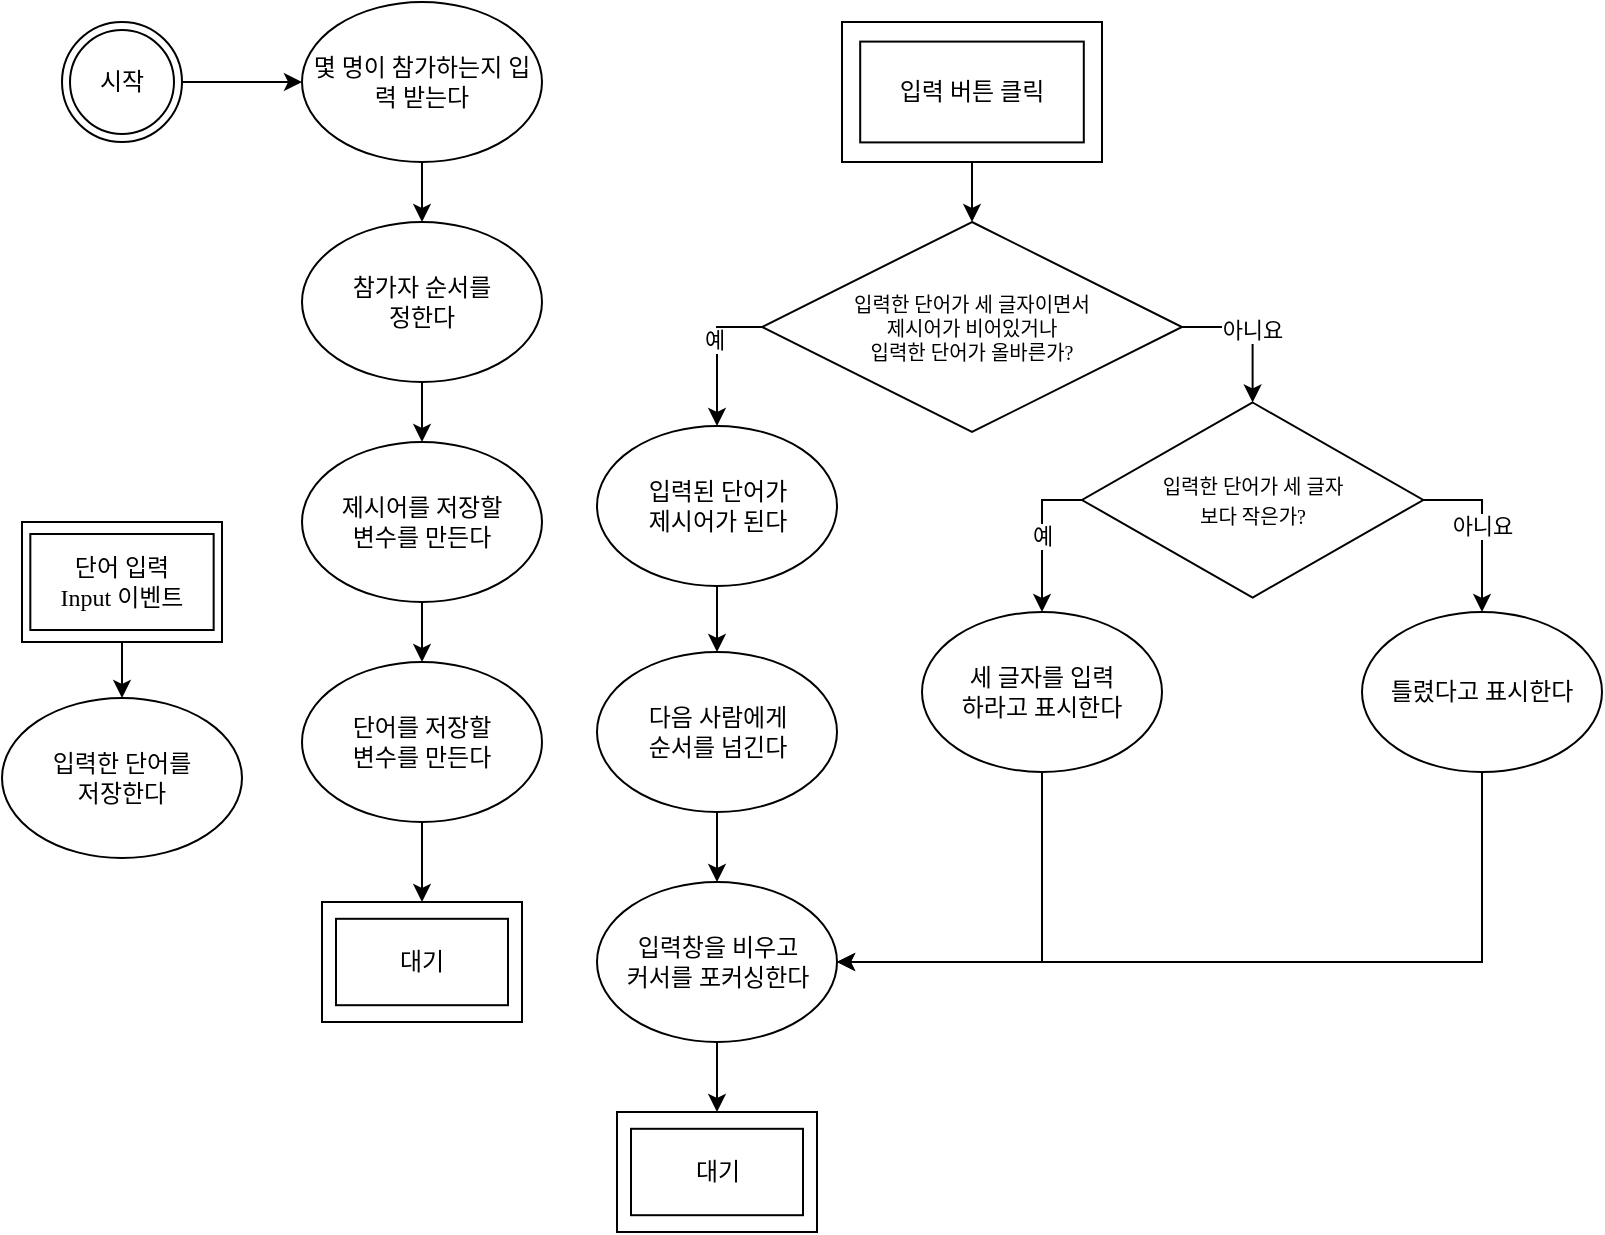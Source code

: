 <mxfile version="21.0.6" type="device"><diagram id="C5RBs43oDa-KdzZeNtuy" name="Page-1"><mxGraphModel dx="1434" dy="796" grid="1" gridSize="10" guides="1" tooltips="1" connect="1" arrows="1" fold="1" page="1" pageScale="1" pageWidth="827" pageHeight="1169" math="0" shadow="0"><root><mxCell id="WIyWlLk6GJQsqaUBKTNV-0"/><mxCell id="WIyWlLk6GJQsqaUBKTNV-1" parent="WIyWlLk6GJQsqaUBKTNV-0"/><mxCell id="xyioT-6ymK6-H9YoSSwF-36" style="edgeStyle=orthogonalEdgeStyle;rounded=0;orthogonalLoop=1;jettySize=auto;html=1;exitX=1;exitY=0.5;exitDx=0;exitDy=0;entryX=0;entryY=0.5;entryDx=0;entryDy=0;fontFamily=Verdana;" parent="WIyWlLk6GJQsqaUBKTNV-1" source="xyioT-6ymK6-H9YoSSwF-5" target="xyioT-6ymK6-H9YoSSwF-16" edge="1"><mxGeometry relative="1" as="geometry"/></mxCell><mxCell id="xyioT-6ymK6-H9YoSSwF-5" value="&lt;font&gt;시작&lt;/font&gt;" style="ellipse;shape=doubleEllipse;html=1;dashed=0;whiteSpace=wrap;aspect=fixed;fontFamily=Verdana;" parent="WIyWlLk6GJQsqaUBKTNV-1" vertex="1"><mxGeometry x="70" y="40" width="60" height="60" as="geometry"/></mxCell><mxCell id="xyioT-6ymK6-H9YoSSwF-37" style="edgeStyle=orthogonalEdgeStyle;rounded=0;orthogonalLoop=1;jettySize=auto;html=1;exitX=0.5;exitY=1;exitDx=0;exitDy=0;entryX=0.5;entryY=0;entryDx=0;entryDy=0;fontFamily=Verdana;" parent="WIyWlLk6GJQsqaUBKTNV-1" source="xyioT-6ymK6-H9YoSSwF-16" target="xyioT-6ymK6-H9YoSSwF-17" edge="1"><mxGeometry relative="1" as="geometry"/></mxCell><mxCell id="xyioT-6ymK6-H9YoSSwF-16" value="&lt;font&gt;몇 명이 참가하는지 입력 받는다&lt;/font&gt;" style="ellipse;whiteSpace=wrap;html=1;align=center;fontFamily=Verdana;" parent="WIyWlLk6GJQsqaUBKTNV-1" vertex="1"><mxGeometry x="190" y="30" width="120" height="80" as="geometry"/></mxCell><mxCell id="xyioT-6ymK6-H9YoSSwF-38" value="" style="edgeStyle=orthogonalEdgeStyle;rounded=0;orthogonalLoop=1;jettySize=auto;html=1;fontFamily=Verdana;" parent="WIyWlLk6GJQsqaUBKTNV-1" source="xyioT-6ymK6-H9YoSSwF-17" target="xyioT-6ymK6-H9YoSSwF-18" edge="1"><mxGeometry relative="1" as="geometry"/></mxCell><mxCell id="xyioT-6ymK6-H9YoSSwF-17" value="&lt;font&gt;참가자 순서를 &lt;br&gt;정한다&lt;/font&gt;" style="ellipse;whiteSpace=wrap;html=1;fontFamily=Verdana;" parent="WIyWlLk6GJQsqaUBKTNV-1" vertex="1"><mxGeometry x="190" y="140" width="120" height="80" as="geometry"/></mxCell><mxCell id="xyioT-6ymK6-H9YoSSwF-39" value="" style="edgeStyle=orthogonalEdgeStyle;rounded=0;orthogonalLoop=1;jettySize=auto;html=1;fontFamily=Verdana;" parent="WIyWlLk6GJQsqaUBKTNV-1" source="xyioT-6ymK6-H9YoSSwF-18" target="xyioT-6ymK6-H9YoSSwF-29" edge="1"><mxGeometry relative="1" as="geometry"/></mxCell><mxCell id="xyioT-6ymK6-H9YoSSwF-18" value="제시어를 저장할&lt;br&gt;변수를 만든다" style="ellipse;whiteSpace=wrap;html=1;fontFamily=Verdana;" parent="WIyWlLk6GJQsqaUBKTNV-1" vertex="1"><mxGeometry x="190" y="250" width="120" height="80" as="geometry"/></mxCell><mxCell id="xyioT-6ymK6-H9YoSSwF-92" style="edgeStyle=orthogonalEdgeStyle;rounded=0;orthogonalLoop=1;jettySize=auto;html=1;exitX=0;exitY=0.5;exitDx=0;exitDy=0;entryX=0.5;entryY=0;entryDx=0;entryDy=0;" parent="WIyWlLk6GJQsqaUBKTNV-1" source="xyioT-6ymK6-H9YoSSwF-19" target="xyioT-6ymK6-H9YoSSwF-77" edge="1"><mxGeometry relative="1" as="geometry"/></mxCell><mxCell id="xyioT-6ymK6-H9YoSSwF-93" value="예" style="edgeLabel;html=1;align=center;verticalAlign=middle;resizable=0;points=[];" parent="xyioT-6ymK6-H9YoSSwF-92" vertex="1" connectable="0"><mxGeometry x="-0.191" y="-2" relative="1" as="geometry"><mxPoint as="offset"/></mxGeometry></mxCell><mxCell id="scl7jvnc2_ykoNYIwNlw-3" value="아니요" style="edgeStyle=orthogonalEdgeStyle;rounded=0;orthogonalLoop=1;jettySize=auto;html=1;exitX=1;exitY=0.5;exitDx=0;exitDy=0;entryX=0.5;entryY=0;entryDx=0;entryDy=0;" edge="1" parent="WIyWlLk6GJQsqaUBKTNV-1" source="xyioT-6ymK6-H9YoSSwF-19" target="scl7jvnc2_ykoNYIwNlw-0"><mxGeometry relative="1" as="geometry"/></mxCell><mxCell id="xyioT-6ymK6-H9YoSSwF-19" value="입력한 단어가 세 글자이면서&lt;br&gt;제시어가 비어있거나&lt;br style=&quot;font-size: 10px;&quot;&gt;입력한 단어가 올바른가?" style="shape=rhombus;html=1;dashed=0;whiteSpace=wrap;perimeter=rhombusPerimeter;fontFamily=Verdana;spacing=2;fontSize=10;" parent="WIyWlLk6GJQsqaUBKTNV-1" vertex="1"><mxGeometry x="420" y="140" width="210" height="105" as="geometry"/></mxCell><mxCell id="xyioT-6ymK6-H9YoSSwF-26" value="" style="group;fontFamily=Verdana;" parent="WIyWlLk6GJQsqaUBKTNV-1" vertex="1" connectable="0"><mxGeometry x="50" y="290" width="100" height="60" as="geometry"/></mxCell><mxCell id="xyioT-6ymK6-H9YoSSwF-27" value="" style="rounded=0;whiteSpace=wrap;html=1;fontFamily=Verdana;" parent="xyioT-6ymK6-H9YoSSwF-26" vertex="1"><mxGeometry width="100" height="60" as="geometry"/></mxCell><mxCell id="xyioT-6ymK6-H9YoSSwF-28" value="단어 입력&lt;br&gt;Input 이벤트" style="rounded=0;whiteSpace=wrap;html=1;fontFamily=Verdana;" parent="xyioT-6ymK6-H9YoSSwF-26" vertex="1"><mxGeometry x="4.167" y="6.003" width="91.667" height="48" as="geometry"/></mxCell><mxCell id="xyioT-6ymK6-H9YoSSwF-72" value="" style="edgeStyle=orthogonalEdgeStyle;rounded=0;orthogonalLoop=1;jettySize=auto;html=1;fontFamily=Verdana;" parent="WIyWlLk6GJQsqaUBKTNV-1" source="xyioT-6ymK6-H9YoSSwF-29" target="xyioT-6ymK6-H9YoSSwF-50" edge="1"><mxGeometry relative="1" as="geometry"/></mxCell><mxCell id="xyioT-6ymK6-H9YoSSwF-29" value="단어를 저장할&lt;br&gt;변수를 만든다" style="ellipse;whiteSpace=wrap;html=1;fontFamily=Verdana;" parent="WIyWlLk6GJQsqaUBKTNV-1" vertex="1"><mxGeometry x="190" y="360" width="120" height="80" as="geometry"/></mxCell><mxCell id="xyioT-6ymK6-H9YoSSwF-31" value="입력한 단어를&lt;br&gt;저장한다" style="ellipse;whiteSpace=wrap;html=1;fontFamily=Verdana;" parent="WIyWlLk6GJQsqaUBKTNV-1" vertex="1"><mxGeometry x="40" y="378" width="120" height="80" as="geometry"/></mxCell><mxCell id="xyioT-6ymK6-H9YoSSwF-60" value="" style="group;movable=1;resizable=1;rotatable=1;deletable=1;editable=1;locked=0;connectable=1;verticalAlign=middle;fontFamily=Verdana;" parent="WIyWlLk6GJQsqaUBKTNV-1" vertex="1" connectable="0"><mxGeometry x="200" y="480" width="100" height="60" as="geometry"/></mxCell><mxCell id="xyioT-6ymK6-H9YoSSwF-50" value="" style="html=1;dashed=0;whiteSpace=wrap;container=0;fontFamily=Verdana;movable=1;resizable=1;rotatable=1;deletable=1;editable=1;locked=0;connectable=1;verticalAlign=bottom;" parent="xyioT-6ymK6-H9YoSSwF-60" vertex="1"><mxGeometry width="100" height="60" as="geometry"/></mxCell><mxCell id="xyioT-6ymK6-H9YoSSwF-53" value="대기" style="html=1;dashed=0;whiteSpace=wrap;container=1;fontFamily=Verdana;movable=1;resizable=1;rotatable=1;deletable=1;editable=1;locked=0;connectable=1;verticalAlign=middle;" parent="xyioT-6ymK6-H9YoSSwF-60" vertex="1"><mxGeometry x="7" y="8.4" width="86" height="43.2" as="geometry"><mxRectangle x="7" y="7" width="50" height="40" as="alternateBounds"/></mxGeometry></mxCell><mxCell id="xyioT-6ymK6-H9YoSSwF-65" style="edgeStyle=orthogonalEdgeStyle;rounded=0;orthogonalLoop=1;jettySize=auto;html=1;exitX=0.5;exitY=1;exitDx=0;exitDy=0;fontFamily=Verdana;" parent="WIyWlLk6GJQsqaUBKTNV-1" source="xyioT-6ymK6-H9YoSSwF-27" target="xyioT-6ymK6-H9YoSSwF-31" edge="1"><mxGeometry relative="1" as="geometry"/></mxCell><mxCell id="xyioT-6ymK6-H9YoSSwF-73" value="" style="group;movable=1;resizable=1;rotatable=1;deletable=1;editable=1;locked=0;connectable=1;verticalAlign=middle;fontFamily=Verdana;" parent="WIyWlLk6GJQsqaUBKTNV-1" vertex="1" connectable="0"><mxGeometry x="460" y="40" width="130" height="70" as="geometry"/></mxCell><mxCell id="xyioT-6ymK6-H9YoSSwF-74" value="" style="html=1;dashed=0;whiteSpace=wrap;container=0;fontFamily=Verdana;movable=1;resizable=1;rotatable=1;deletable=1;editable=1;locked=0;connectable=1;verticalAlign=bottom;" parent="xyioT-6ymK6-H9YoSSwF-73" vertex="1"><mxGeometry width="130" height="70" as="geometry"/></mxCell><mxCell id="xyioT-6ymK6-H9YoSSwF-75" value="입력 버튼 클릭" style="html=1;dashed=0;whiteSpace=wrap;container=1;fontFamily=Verdana;movable=1;resizable=1;rotatable=1;deletable=1;editable=1;locked=0;connectable=1;verticalAlign=middle;" parent="xyioT-6ymK6-H9YoSSwF-73" vertex="1"><mxGeometry x="9.1" y="9.8" width="111.8" height="50.4" as="geometry"><mxRectangle x="7" y="7" width="50" height="40" as="alternateBounds"/></mxGeometry></mxCell><mxCell id="xyioT-6ymK6-H9YoSSwF-76" value="" style="edgeStyle=orthogonalEdgeStyle;rounded=0;orthogonalLoop=1;jettySize=auto;html=1;fontFamily=Verdana;" parent="WIyWlLk6GJQsqaUBKTNV-1" source="xyioT-6ymK6-H9YoSSwF-74" target="xyioT-6ymK6-H9YoSSwF-19" edge="1"><mxGeometry relative="1" as="geometry"/></mxCell><mxCell id="xyioT-6ymK6-H9YoSSwF-84" value="" style="edgeStyle=orthogonalEdgeStyle;rounded=0;orthogonalLoop=1;jettySize=auto;html=1;" parent="WIyWlLk6GJQsqaUBKTNV-1" source="xyioT-6ymK6-H9YoSSwF-77" target="xyioT-6ymK6-H9YoSSwF-83" edge="1"><mxGeometry relative="1" as="geometry"/></mxCell><mxCell id="xyioT-6ymK6-H9YoSSwF-77" value="입력된 단어가&lt;br&gt;제시어가 된다" style="ellipse;whiteSpace=wrap;html=1;fontFamily=Verdana;" parent="WIyWlLk6GJQsqaUBKTNV-1" vertex="1"><mxGeometry x="337.5" y="242" width="120" height="80" as="geometry"/></mxCell><mxCell id="xyioT-6ymK6-H9YoSSwF-87" style="edgeStyle=orthogonalEdgeStyle;rounded=0;orthogonalLoop=1;jettySize=auto;html=1;exitX=0.5;exitY=1;exitDx=0;exitDy=0;entryX=1;entryY=0.5;entryDx=0;entryDy=0;" parent="WIyWlLk6GJQsqaUBKTNV-1" source="xyioT-6ymK6-H9YoSSwF-79" target="xyioT-6ymK6-H9YoSSwF-85" edge="1"><mxGeometry relative="1" as="geometry"/></mxCell><mxCell id="xyioT-6ymK6-H9YoSSwF-79" value="세 글자를 입력&lt;br&gt;하라고 표시한다" style="ellipse;whiteSpace=wrap;html=1;fontFamily=Verdana;" parent="WIyWlLk6GJQsqaUBKTNV-1" vertex="1"><mxGeometry x="500" y="335" width="120" height="80" as="geometry"/></mxCell><mxCell id="xyioT-6ymK6-H9YoSSwF-86" value="" style="edgeStyle=orthogonalEdgeStyle;rounded=0;orthogonalLoop=1;jettySize=auto;html=1;" parent="WIyWlLk6GJQsqaUBKTNV-1" source="xyioT-6ymK6-H9YoSSwF-83" target="xyioT-6ymK6-H9YoSSwF-85" edge="1"><mxGeometry relative="1" as="geometry"/></mxCell><mxCell id="xyioT-6ymK6-H9YoSSwF-83" value="다음 사람에게&lt;br&gt;순서를 넘긴다" style="ellipse;whiteSpace=wrap;html=1;fontFamily=Verdana;" parent="WIyWlLk6GJQsqaUBKTNV-1" vertex="1"><mxGeometry x="337.5" y="355" width="120" height="80" as="geometry"/></mxCell><mxCell id="xyioT-6ymK6-H9YoSSwF-91" value="" style="edgeStyle=orthogonalEdgeStyle;rounded=0;orthogonalLoop=1;jettySize=auto;html=1;" parent="WIyWlLk6GJQsqaUBKTNV-1" source="xyioT-6ymK6-H9YoSSwF-85" target="xyioT-6ymK6-H9YoSSwF-89" edge="1"><mxGeometry relative="1" as="geometry"/></mxCell><mxCell id="xyioT-6ymK6-H9YoSSwF-85" value="입력창을 비우고&lt;br&gt;커서를 포커싱한다" style="ellipse;whiteSpace=wrap;html=1;fontFamily=Verdana;" parent="WIyWlLk6GJQsqaUBKTNV-1" vertex="1"><mxGeometry x="337.5" y="470" width="120" height="80" as="geometry"/></mxCell><mxCell id="xyioT-6ymK6-H9YoSSwF-88" value="" style="group;movable=1;resizable=1;rotatable=1;deletable=1;editable=1;locked=0;connectable=1;verticalAlign=middle;fontFamily=Verdana;" parent="WIyWlLk6GJQsqaUBKTNV-1" vertex="1" connectable="0"><mxGeometry x="347.5" y="585" width="100" height="60" as="geometry"/></mxCell><mxCell id="xyioT-6ymK6-H9YoSSwF-89" value="" style="html=1;dashed=0;whiteSpace=wrap;container=0;fontFamily=Verdana;movable=1;resizable=1;rotatable=1;deletable=1;editable=1;locked=0;connectable=1;verticalAlign=bottom;" parent="xyioT-6ymK6-H9YoSSwF-88" vertex="1"><mxGeometry width="100" height="60" as="geometry"/></mxCell><mxCell id="xyioT-6ymK6-H9YoSSwF-90" value="대기" style="html=1;dashed=0;whiteSpace=wrap;container=1;fontFamily=Verdana;movable=1;resizable=1;rotatable=1;deletable=1;editable=1;locked=0;connectable=1;verticalAlign=middle;" parent="xyioT-6ymK6-H9YoSSwF-88" vertex="1"><mxGeometry x="7" y="8.4" width="86" height="43.2" as="geometry"><mxRectangle x="7" y="7" width="50" height="40" as="alternateBounds"/></mxGeometry></mxCell><mxCell id="scl7jvnc2_ykoNYIwNlw-2" value="예" style="edgeStyle=orthogonalEdgeStyle;rounded=0;orthogonalLoop=1;jettySize=auto;html=1;exitX=0;exitY=0.5;exitDx=0;exitDy=0;entryX=0.5;entryY=0;entryDx=0;entryDy=0;" edge="1" parent="WIyWlLk6GJQsqaUBKTNV-1" source="scl7jvnc2_ykoNYIwNlw-0" target="xyioT-6ymK6-H9YoSSwF-79"><mxGeometry relative="1" as="geometry"/></mxCell><mxCell id="scl7jvnc2_ykoNYIwNlw-7" value="아니요" style="edgeStyle=orthogonalEdgeStyle;rounded=0;orthogonalLoop=1;jettySize=auto;html=1;exitX=1;exitY=0.5;exitDx=0;exitDy=0;entryX=0.5;entryY=0;entryDx=0;entryDy=0;" edge="1" parent="WIyWlLk6GJQsqaUBKTNV-1" source="scl7jvnc2_ykoNYIwNlw-0" target="scl7jvnc2_ykoNYIwNlw-4"><mxGeometry relative="1" as="geometry"/></mxCell><mxCell id="scl7jvnc2_ykoNYIwNlw-0" value="&lt;font style=&quot;font-size: 10px;&quot;&gt;입력한 단어가 세 글자&lt;br&gt;보다 작은가?&lt;/font&gt;" style="shape=rhombus;html=1;dashed=0;whiteSpace=wrap;perimeter=rhombusPerimeter;fontFamily=Verdana;" vertex="1" parent="WIyWlLk6GJQsqaUBKTNV-1"><mxGeometry x="580" y="230.25" width="170.63" height="97.5" as="geometry"/></mxCell><mxCell id="scl7jvnc2_ykoNYIwNlw-6" style="edgeStyle=orthogonalEdgeStyle;rounded=0;orthogonalLoop=1;jettySize=auto;html=1;exitX=0.5;exitY=1;exitDx=0;exitDy=0;entryX=1;entryY=0.5;entryDx=0;entryDy=0;" edge="1" parent="WIyWlLk6GJQsqaUBKTNV-1" source="scl7jvnc2_ykoNYIwNlw-4" target="xyioT-6ymK6-H9YoSSwF-85"><mxGeometry relative="1" as="geometry"/></mxCell><mxCell id="scl7jvnc2_ykoNYIwNlw-4" value="틀렸다고 표시한다" style="ellipse;whiteSpace=wrap;html=1;fontFamily=Verdana;" vertex="1" parent="WIyWlLk6GJQsqaUBKTNV-1"><mxGeometry x="720" y="335" width="120" height="80" as="geometry"/></mxCell></root></mxGraphModel></diagram></mxfile>